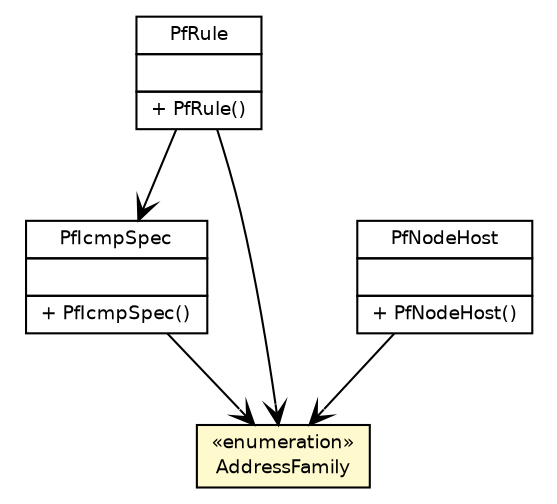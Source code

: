 #!/usr/local/bin/dot
#
# Class diagram 
# Generated by UmlGraph version 4.6 (http://www.spinellis.gr/sw/umlgraph)
#

digraph G {
	edge [fontname="Helvetica",fontsize=10,labelfontname="Helvetica",labelfontsize=10];
	node [fontname="Helvetica",fontsize=10,shape=plaintext];
	// fr.univrennes1.cri.jtacl.equipments.openbsd.PfIcmpSpec
	c18679 [label=<<table border="0" cellborder="1" cellspacing="0" cellpadding="2" port="p" href="./PfIcmpSpec.html">
		<tr><td><table border="0" cellspacing="0" cellpadding="1">
			<tr><td> PfIcmpSpec </td></tr>
		</table></td></tr>
		<tr><td><table border="0" cellspacing="0" cellpadding="1">
			<tr><td align="left">  </td></tr>
		</table></td></tr>
		<tr><td><table border="0" cellspacing="0" cellpadding="1">
			<tr><td align="left"> + PfIcmpSpec() </td></tr>
		</table></td></tr>
		</table>>, fontname="Helvetica", fontcolor="black", fontsize=9.0];
	// fr.univrennes1.cri.jtacl.equipments.openbsd.PfRule
	c18680 [label=<<table border="0" cellborder="1" cellspacing="0" cellpadding="2" port="p" href="./PfRule.html">
		<tr><td><table border="0" cellspacing="0" cellpadding="1">
			<tr><td> PfRule </td></tr>
		</table></td></tr>
		<tr><td><table border="0" cellspacing="0" cellpadding="1">
			<tr><td align="left">  </td></tr>
		</table></td></tr>
		<tr><td><table border="0" cellspacing="0" cellpadding="1">
			<tr><td align="left"> + PfRule() </td></tr>
		</table></td></tr>
		</table>>, fontname="Helvetica", fontcolor="black", fontsize=9.0];
	// fr.univrennes1.cri.jtacl.equipments.openbsd.AddressFamily
	c18690 [label=<<table border="0" cellborder="1" cellspacing="0" cellpadding="2" port="p" bgcolor="lemonChiffon" href="./AddressFamily.html">
		<tr><td><table border="0" cellspacing="0" cellpadding="1">
			<tr><td> &laquo;enumeration&raquo; </td></tr>
			<tr><td> AddressFamily </td></tr>
		</table></td></tr>
		</table>>, fontname="Helvetica", fontcolor="black", fontsize=9.0];
	// fr.univrennes1.cri.jtacl.equipments.openbsd.PfNodeHost
	c18691 [label=<<table border="0" cellborder="1" cellspacing="0" cellpadding="2" port="p" href="./PfNodeHost.html">
		<tr><td><table border="0" cellspacing="0" cellpadding="1">
			<tr><td> PfNodeHost </td></tr>
		</table></td></tr>
		<tr><td><table border="0" cellspacing="0" cellpadding="1">
			<tr><td align="left">  </td></tr>
		</table></td></tr>
		<tr><td><table border="0" cellspacing="0" cellpadding="1">
			<tr><td align="left"> + PfNodeHost() </td></tr>
		</table></td></tr>
		</table>>, fontname="Helvetica", fontcolor="black", fontsize=9.0];
	// fr.univrennes1.cri.jtacl.equipments.openbsd.PfIcmpSpec NAVASSOC fr.univrennes1.cri.jtacl.equipments.openbsd.AddressFamily
	c18679:p -> c18690:p [taillabel="", label="", headlabel="", fontname="Helvetica", fontcolor="black", fontsize=10.0, color="black", arrowhead=open];
	// fr.univrennes1.cri.jtacl.equipments.openbsd.PfRule NAVASSOC fr.univrennes1.cri.jtacl.equipments.openbsd.AddressFamily
	c18680:p -> c18690:p [taillabel="", label="", headlabel="", fontname="Helvetica", fontcolor="black", fontsize=10.0, color="black", arrowhead=open];
	// fr.univrennes1.cri.jtacl.equipments.openbsd.PfRule NAVASSOC fr.univrennes1.cri.jtacl.equipments.openbsd.PfIcmpSpec
	c18680:p -> c18679:p [taillabel="", label="", headlabel="", fontname="Helvetica", fontcolor="black", fontsize=10.0, color="black", arrowhead=open];
	// fr.univrennes1.cri.jtacl.equipments.openbsd.PfNodeHost NAVASSOC fr.univrennes1.cri.jtacl.equipments.openbsd.AddressFamily
	c18691:p -> c18690:p [taillabel="", label="", headlabel="", fontname="Helvetica", fontcolor="black", fontsize=10.0, color="black", arrowhead=open];
}

